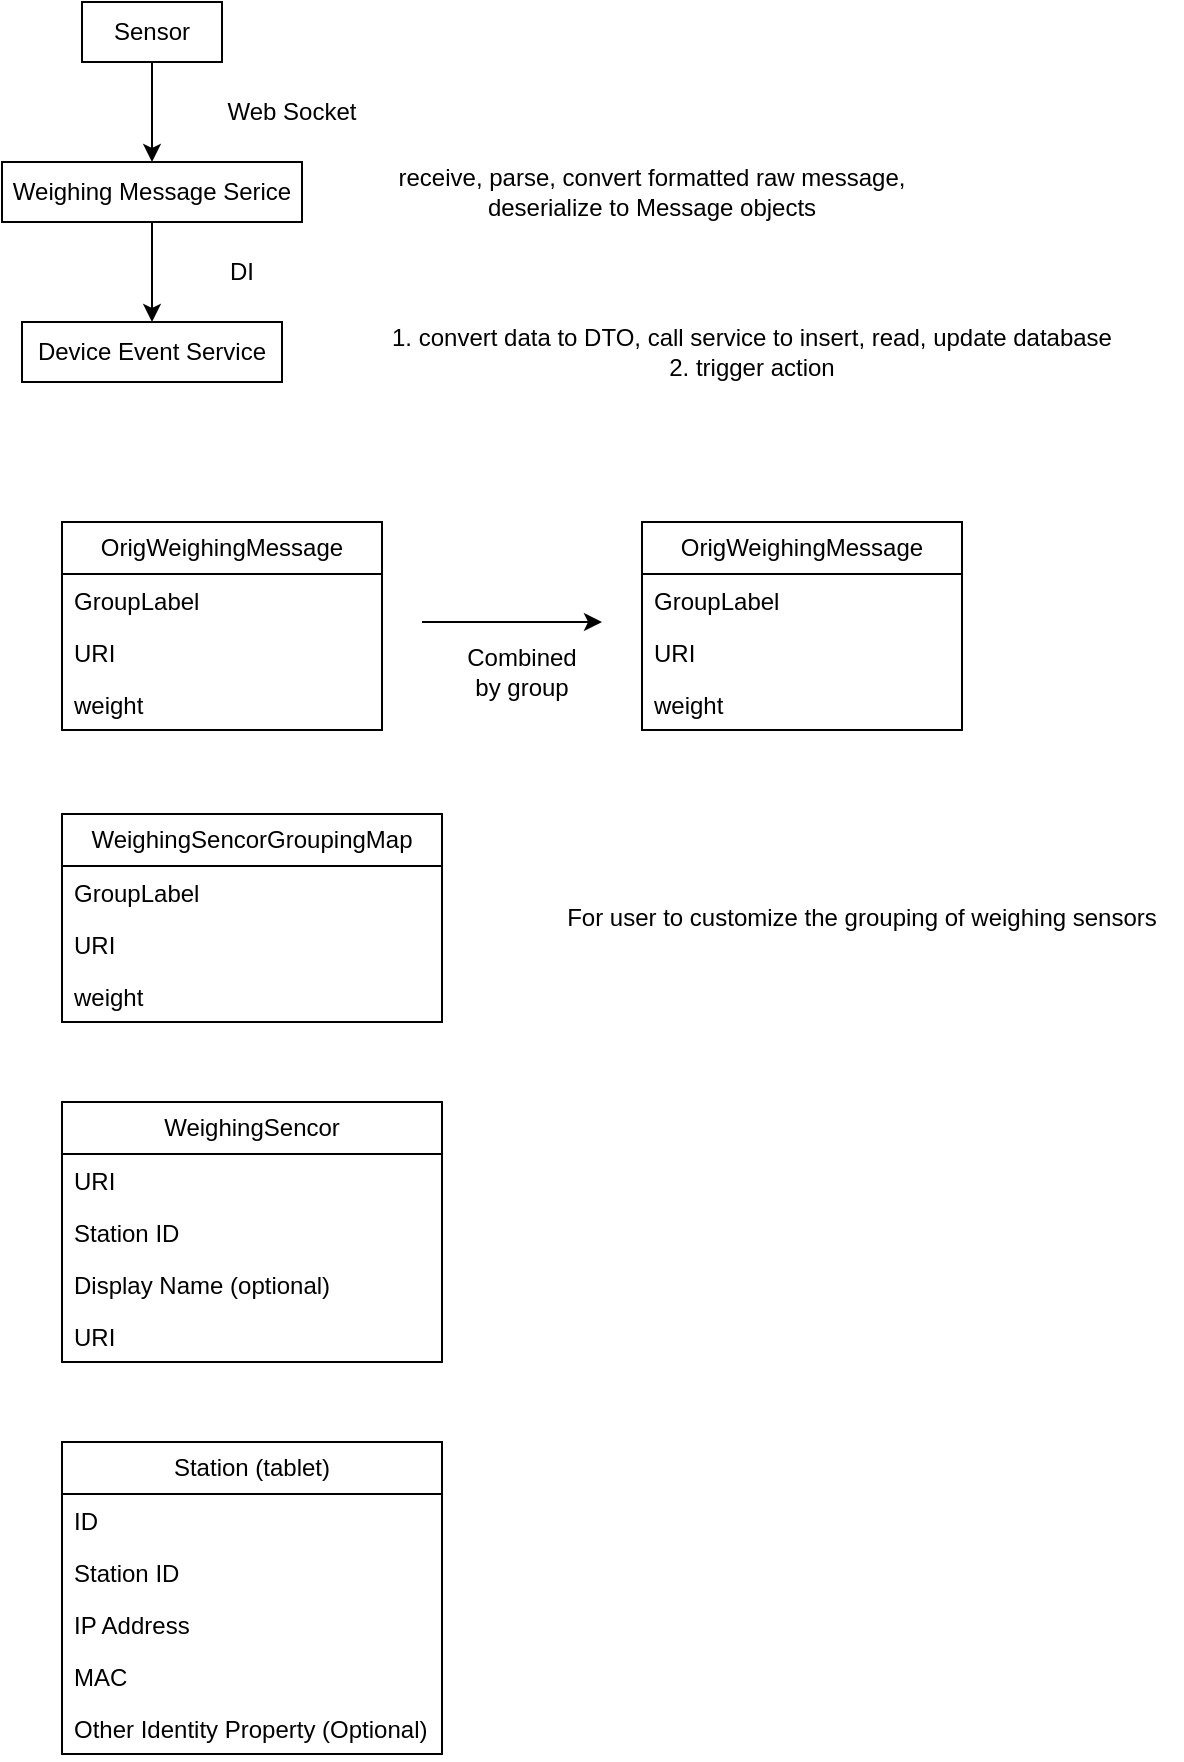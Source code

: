 <mxfile version="21.1.8" type="github">
  <diagram name="Page-1" id="g2EqJDqqHSg5bsciTpXf">
    <mxGraphModel dx="1393" dy="670" grid="1" gridSize="10" guides="1" tooltips="1" connect="1" arrows="1" fold="1" page="1" pageScale="1" pageWidth="850" pageHeight="1100" math="0" shadow="0">
      <root>
        <mxCell id="0" />
        <mxCell id="1" parent="0" />
        <mxCell id="YwLk0Me3PfGXyI9yVeYp-7" style="edgeStyle=orthogonalEdgeStyle;rounded=0;orthogonalLoop=1;jettySize=auto;html=1;" edge="1" parent="1" source="YwLk0Me3PfGXyI9yVeYp-2" target="YwLk0Me3PfGXyI9yVeYp-6">
          <mxGeometry relative="1" as="geometry" />
        </mxCell>
        <mxCell id="YwLk0Me3PfGXyI9yVeYp-2" value="Sensor" style="rounded=0;whiteSpace=wrap;html=1;" vertex="1" parent="1">
          <mxGeometry x="100" y="40" width="70" height="30" as="geometry" />
        </mxCell>
        <mxCell id="YwLk0Me3PfGXyI9yVeYp-13" style="edgeStyle=orthogonalEdgeStyle;rounded=0;orthogonalLoop=1;jettySize=auto;html=1;entryX=0.5;entryY=0;entryDx=0;entryDy=0;" edge="1" parent="1" source="YwLk0Me3PfGXyI9yVeYp-6" target="YwLk0Me3PfGXyI9yVeYp-11">
          <mxGeometry relative="1" as="geometry" />
        </mxCell>
        <mxCell id="YwLk0Me3PfGXyI9yVeYp-6" value="Weighing Message Serice" style="rounded=0;whiteSpace=wrap;html=1;" vertex="1" parent="1">
          <mxGeometry x="60" y="120" width="150" height="30" as="geometry" />
        </mxCell>
        <mxCell id="YwLk0Me3PfGXyI9yVeYp-8" value="Web Socket" style="text;html=1;strokeColor=none;fillColor=none;align=center;verticalAlign=middle;whiteSpace=wrap;rounded=0;" vertex="1" parent="1">
          <mxGeometry x="150" y="80" width="110" height="30" as="geometry" />
        </mxCell>
        <mxCell id="YwLk0Me3PfGXyI9yVeYp-10" value="receive, parse, convert formatted raw message, deserialize to Message objects" style="text;html=1;strokeColor=none;fillColor=none;align=center;verticalAlign=middle;whiteSpace=wrap;rounded=0;" vertex="1" parent="1">
          <mxGeometry x="230" y="120" width="310" height="30" as="geometry" />
        </mxCell>
        <mxCell id="YwLk0Me3PfGXyI9yVeYp-11" value="Device Event Service" style="rounded=0;whiteSpace=wrap;html=1;" vertex="1" parent="1">
          <mxGeometry x="70" y="200" width="130" height="30" as="geometry" />
        </mxCell>
        <mxCell id="YwLk0Me3PfGXyI9yVeYp-14" value="DI" style="text;html=1;strokeColor=none;fillColor=none;align=center;verticalAlign=middle;whiteSpace=wrap;rounded=0;" vertex="1" parent="1">
          <mxGeometry x="150" y="160" width="60" height="30" as="geometry" />
        </mxCell>
        <mxCell id="YwLk0Me3PfGXyI9yVeYp-15" value="1. convert data to DTO, call service to insert, read, update database&lt;br&gt;2. trigger action&lt;br&gt;" style="text;html=1;strokeColor=none;fillColor=none;align=center;verticalAlign=middle;whiteSpace=wrap;rounded=0;" vertex="1" parent="1">
          <mxGeometry x="230" y="200" width="410" height="30" as="geometry" />
        </mxCell>
        <mxCell id="YwLk0Me3PfGXyI9yVeYp-23" value="OrigWeighingMessage" style="swimlane;fontStyle=0;childLayout=stackLayout;horizontal=1;startSize=26;fillColor=none;horizontalStack=0;resizeParent=1;resizeParentMax=0;resizeLast=0;collapsible=1;marginBottom=0;whiteSpace=wrap;html=1;" vertex="1" parent="1">
          <mxGeometry x="90" y="300" width="160" height="104" as="geometry" />
        </mxCell>
        <mxCell id="YwLk0Me3PfGXyI9yVeYp-24" value="GroupLabel" style="text;strokeColor=none;fillColor=none;align=left;verticalAlign=top;spacingLeft=4;spacingRight=4;overflow=hidden;rotatable=0;points=[[0,0.5],[1,0.5]];portConstraint=eastwest;whiteSpace=wrap;html=1;" vertex="1" parent="YwLk0Me3PfGXyI9yVeYp-23">
          <mxGeometry y="26" width="160" height="26" as="geometry" />
        </mxCell>
        <mxCell id="YwLk0Me3PfGXyI9yVeYp-25" value="URI" style="text;strokeColor=none;fillColor=none;align=left;verticalAlign=top;spacingLeft=4;spacingRight=4;overflow=hidden;rotatable=0;points=[[0,0.5],[1,0.5]];portConstraint=eastwest;whiteSpace=wrap;html=1;" vertex="1" parent="YwLk0Me3PfGXyI9yVeYp-23">
          <mxGeometry y="52" width="160" height="26" as="geometry" />
        </mxCell>
        <mxCell id="YwLk0Me3PfGXyI9yVeYp-26" value="weight" style="text;strokeColor=none;fillColor=none;align=left;verticalAlign=top;spacingLeft=4;spacingRight=4;overflow=hidden;rotatable=0;points=[[0,0.5],[1,0.5]];portConstraint=eastwest;whiteSpace=wrap;html=1;" vertex="1" parent="YwLk0Me3PfGXyI9yVeYp-23">
          <mxGeometry y="78" width="160" height="26" as="geometry" />
        </mxCell>
        <mxCell id="YwLk0Me3PfGXyI9yVeYp-27" value="OrigWeighingMessage" style="swimlane;fontStyle=0;childLayout=stackLayout;horizontal=1;startSize=26;fillColor=none;horizontalStack=0;resizeParent=1;resizeParentMax=0;resizeLast=0;collapsible=1;marginBottom=0;whiteSpace=wrap;html=1;" vertex="1" parent="1">
          <mxGeometry x="380" y="300" width="160" height="104" as="geometry" />
        </mxCell>
        <mxCell id="YwLk0Me3PfGXyI9yVeYp-28" value="GroupLabel" style="text;strokeColor=none;fillColor=none;align=left;verticalAlign=top;spacingLeft=4;spacingRight=4;overflow=hidden;rotatable=0;points=[[0,0.5],[1,0.5]];portConstraint=eastwest;whiteSpace=wrap;html=1;" vertex="1" parent="YwLk0Me3PfGXyI9yVeYp-27">
          <mxGeometry y="26" width="160" height="26" as="geometry" />
        </mxCell>
        <mxCell id="YwLk0Me3PfGXyI9yVeYp-29" value="URI" style="text;strokeColor=none;fillColor=none;align=left;verticalAlign=top;spacingLeft=4;spacingRight=4;overflow=hidden;rotatable=0;points=[[0,0.5],[1,0.5]];portConstraint=eastwest;whiteSpace=wrap;html=1;" vertex="1" parent="YwLk0Me3PfGXyI9yVeYp-27">
          <mxGeometry y="52" width="160" height="26" as="geometry" />
        </mxCell>
        <mxCell id="YwLk0Me3PfGXyI9yVeYp-30" value="weight" style="text;strokeColor=none;fillColor=none;align=left;verticalAlign=top;spacingLeft=4;spacingRight=4;overflow=hidden;rotatable=0;points=[[0,0.5],[1,0.5]];portConstraint=eastwest;whiteSpace=wrap;html=1;" vertex="1" parent="YwLk0Me3PfGXyI9yVeYp-27">
          <mxGeometry y="78" width="160" height="26" as="geometry" />
        </mxCell>
        <mxCell id="YwLk0Me3PfGXyI9yVeYp-31" value="" style="endArrow=classic;html=1;rounded=0;" edge="1" parent="1">
          <mxGeometry width="50" height="50" relative="1" as="geometry">
            <mxPoint x="270" y="350" as="sourcePoint" />
            <mxPoint x="360" y="350" as="targetPoint" />
          </mxGeometry>
        </mxCell>
        <mxCell id="YwLk0Me3PfGXyI9yVeYp-32" value="Combined by group" style="text;html=1;strokeColor=none;fillColor=none;align=center;verticalAlign=middle;whiteSpace=wrap;rounded=0;" vertex="1" parent="1">
          <mxGeometry x="290" y="360" width="60" height="30" as="geometry" />
        </mxCell>
        <mxCell id="YwLk0Me3PfGXyI9yVeYp-33" value="WeighingSencorGroupingMap" style="swimlane;fontStyle=0;childLayout=stackLayout;horizontal=1;startSize=26;fillColor=none;horizontalStack=0;resizeParent=1;resizeParentMax=0;resizeLast=0;collapsible=1;marginBottom=0;whiteSpace=wrap;html=1;" vertex="1" parent="1">
          <mxGeometry x="90" y="446" width="190" height="104" as="geometry" />
        </mxCell>
        <mxCell id="YwLk0Me3PfGXyI9yVeYp-34" value="GroupLabel" style="text;strokeColor=none;fillColor=none;align=left;verticalAlign=top;spacingLeft=4;spacingRight=4;overflow=hidden;rotatable=0;points=[[0,0.5],[1,0.5]];portConstraint=eastwest;whiteSpace=wrap;html=1;" vertex="1" parent="YwLk0Me3PfGXyI9yVeYp-33">
          <mxGeometry y="26" width="190" height="26" as="geometry" />
        </mxCell>
        <mxCell id="YwLk0Me3PfGXyI9yVeYp-35" value="URI" style="text;strokeColor=none;fillColor=none;align=left;verticalAlign=top;spacingLeft=4;spacingRight=4;overflow=hidden;rotatable=0;points=[[0,0.5],[1,0.5]];portConstraint=eastwest;whiteSpace=wrap;html=1;" vertex="1" parent="YwLk0Me3PfGXyI9yVeYp-33">
          <mxGeometry y="52" width="190" height="26" as="geometry" />
        </mxCell>
        <mxCell id="YwLk0Me3PfGXyI9yVeYp-36" value="weight" style="text;strokeColor=none;fillColor=none;align=left;verticalAlign=top;spacingLeft=4;spacingRight=4;overflow=hidden;rotatable=0;points=[[0,0.5],[1,0.5]];portConstraint=eastwest;whiteSpace=wrap;html=1;" vertex="1" parent="YwLk0Me3PfGXyI9yVeYp-33">
          <mxGeometry y="78" width="190" height="26" as="geometry" />
        </mxCell>
        <mxCell id="YwLk0Me3PfGXyI9yVeYp-37" value="WeighingSencor" style="swimlane;fontStyle=0;childLayout=stackLayout;horizontal=1;startSize=26;fillColor=none;horizontalStack=0;resizeParent=1;resizeParentMax=0;resizeLast=0;collapsible=1;marginBottom=0;whiteSpace=wrap;html=1;" vertex="1" parent="1">
          <mxGeometry x="90" y="590" width="190" height="130" as="geometry">
            <mxRectangle x="90" y="590" width="130" height="30" as="alternateBounds" />
          </mxGeometry>
        </mxCell>
        <mxCell id="YwLk0Me3PfGXyI9yVeYp-43" value="URI" style="text;strokeColor=none;fillColor=none;align=left;verticalAlign=top;spacingLeft=4;spacingRight=4;overflow=hidden;rotatable=0;points=[[0,0.5],[1,0.5]];portConstraint=eastwest;whiteSpace=wrap;html=1;" vertex="1" parent="YwLk0Me3PfGXyI9yVeYp-37">
          <mxGeometry y="26" width="190" height="26" as="geometry" />
        </mxCell>
        <mxCell id="YwLk0Me3PfGXyI9yVeYp-42" value="Station ID" style="text;strokeColor=none;fillColor=none;align=left;verticalAlign=top;spacingLeft=4;spacingRight=4;overflow=hidden;rotatable=0;points=[[0,0.5],[1,0.5]];portConstraint=eastwest;whiteSpace=wrap;html=1;" vertex="1" parent="YwLk0Me3PfGXyI9yVeYp-37">
          <mxGeometry y="52" width="190" height="26" as="geometry" />
        </mxCell>
        <mxCell id="YwLk0Me3PfGXyI9yVeYp-38" value="Display Name (optional)" style="text;strokeColor=none;fillColor=none;align=left;verticalAlign=top;spacingLeft=4;spacingRight=4;overflow=hidden;rotatable=0;points=[[0,0.5],[1,0.5]];portConstraint=eastwest;whiteSpace=wrap;html=1;" vertex="1" parent="YwLk0Me3PfGXyI9yVeYp-37">
          <mxGeometry y="78" width="190" height="26" as="geometry" />
        </mxCell>
        <mxCell id="YwLk0Me3PfGXyI9yVeYp-44" value="URI" style="text;strokeColor=none;fillColor=none;align=left;verticalAlign=top;spacingLeft=4;spacingRight=4;overflow=hidden;rotatable=0;points=[[0,0.5],[1,0.5]];portConstraint=eastwest;whiteSpace=wrap;html=1;" vertex="1" parent="YwLk0Me3PfGXyI9yVeYp-37">
          <mxGeometry y="104" width="190" height="26" as="geometry" />
        </mxCell>
        <mxCell id="YwLk0Me3PfGXyI9yVeYp-45" value="Station (tablet)" style="swimlane;fontStyle=0;childLayout=stackLayout;horizontal=1;startSize=26;fillColor=none;horizontalStack=0;resizeParent=1;resizeParentMax=0;resizeLast=0;collapsible=1;marginBottom=0;whiteSpace=wrap;html=1;" vertex="1" parent="1">
          <mxGeometry x="90" y="760" width="190" height="156" as="geometry">
            <mxRectangle x="90" y="590" width="130" height="30" as="alternateBounds" />
          </mxGeometry>
        </mxCell>
        <mxCell id="YwLk0Me3PfGXyI9yVeYp-46" value="ID" style="text;strokeColor=none;fillColor=none;align=left;verticalAlign=top;spacingLeft=4;spacingRight=4;overflow=hidden;rotatable=0;points=[[0,0.5],[1,0.5]];portConstraint=eastwest;whiteSpace=wrap;html=1;" vertex="1" parent="YwLk0Me3PfGXyI9yVeYp-45">
          <mxGeometry y="26" width="190" height="26" as="geometry" />
        </mxCell>
        <mxCell id="YwLk0Me3PfGXyI9yVeYp-47" value="Station ID" style="text;strokeColor=none;fillColor=none;align=left;verticalAlign=top;spacingLeft=4;spacingRight=4;overflow=hidden;rotatable=0;points=[[0,0.5],[1,0.5]];portConstraint=eastwest;whiteSpace=wrap;html=1;" vertex="1" parent="YwLk0Me3PfGXyI9yVeYp-45">
          <mxGeometry y="52" width="190" height="26" as="geometry" />
        </mxCell>
        <mxCell id="YwLk0Me3PfGXyI9yVeYp-48" value="IP Address" style="text;strokeColor=none;fillColor=none;align=left;verticalAlign=top;spacingLeft=4;spacingRight=4;overflow=hidden;rotatable=0;points=[[0,0.5],[1,0.5]];portConstraint=eastwest;whiteSpace=wrap;html=1;" vertex="1" parent="YwLk0Me3PfGXyI9yVeYp-45">
          <mxGeometry y="78" width="190" height="26" as="geometry" />
        </mxCell>
        <mxCell id="YwLk0Me3PfGXyI9yVeYp-49" value="MAC" style="text;strokeColor=none;fillColor=none;align=left;verticalAlign=top;spacingLeft=4;spacingRight=4;overflow=hidden;rotatable=0;points=[[0,0.5],[1,0.5]];portConstraint=eastwest;whiteSpace=wrap;html=1;" vertex="1" parent="YwLk0Me3PfGXyI9yVeYp-45">
          <mxGeometry y="104" width="190" height="26" as="geometry" />
        </mxCell>
        <mxCell id="YwLk0Me3PfGXyI9yVeYp-50" value="Other Identity Property (Optional)" style="text;strokeColor=none;fillColor=none;align=left;verticalAlign=top;spacingLeft=4;spacingRight=4;overflow=hidden;rotatable=0;points=[[0,0.5],[1,0.5]];portConstraint=eastwest;whiteSpace=wrap;html=1;" vertex="1" parent="YwLk0Me3PfGXyI9yVeYp-45">
          <mxGeometry y="130" width="190" height="26" as="geometry" />
        </mxCell>
        <mxCell id="YwLk0Me3PfGXyI9yVeYp-54" value="For user to customize the grouping of weighing sensors" style="text;html=1;strokeColor=none;fillColor=none;align=center;verticalAlign=middle;whiteSpace=wrap;rounded=0;" vertex="1" parent="1">
          <mxGeometry x="330" y="483" width="320" height="30" as="geometry" />
        </mxCell>
      </root>
    </mxGraphModel>
  </diagram>
</mxfile>
